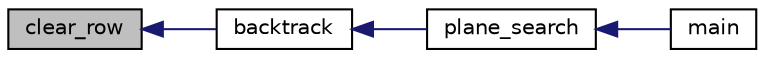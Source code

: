 digraph "clear_row"
{
  edge [fontname="Helvetica",fontsize="10",labelfontname="Helvetica",labelfontsize="10"];
  node [fontname="Helvetica",fontsize="10",shape=record];
  rankdir="LR";
  Node18 [label="clear_row",height=0.2,width=0.4,color="black", fillcolor="grey75", style="filled", fontcolor="black"];
  Node18 -> Node19 [dir="back",color="midnightblue",fontsize="10",style="solid",fontname="Helvetica"];
  Node19 [label="backtrack",height=0.2,width=0.4,color="black", fillcolor="white", style="filled",URL="$dd/d07/plane__search_8_c.html#af27df65bfff017a03b67e880f2f19ffb"];
  Node19 -> Node20 [dir="back",color="midnightblue",fontsize="10",style="solid",fontname="Helvetica"];
  Node20 [label="plane_search",height=0.2,width=0.4,color="black", fillcolor="white", style="filled",URL="$dd/d07/plane__search_8_c.html#a139312fcd3ab6cbe6643c4797ee21409"];
  Node20 -> Node21 [dir="back",color="midnightblue",fontsize="10",style="solid",fontname="Helvetica"];
  Node21 [label="main",height=0.2,width=0.4,color="black", fillcolor="white", style="filled",URL="$dd/d07/plane__search_8_c.html#a3c04138a5bfe5d72780bb7e82a18e627"];
}
